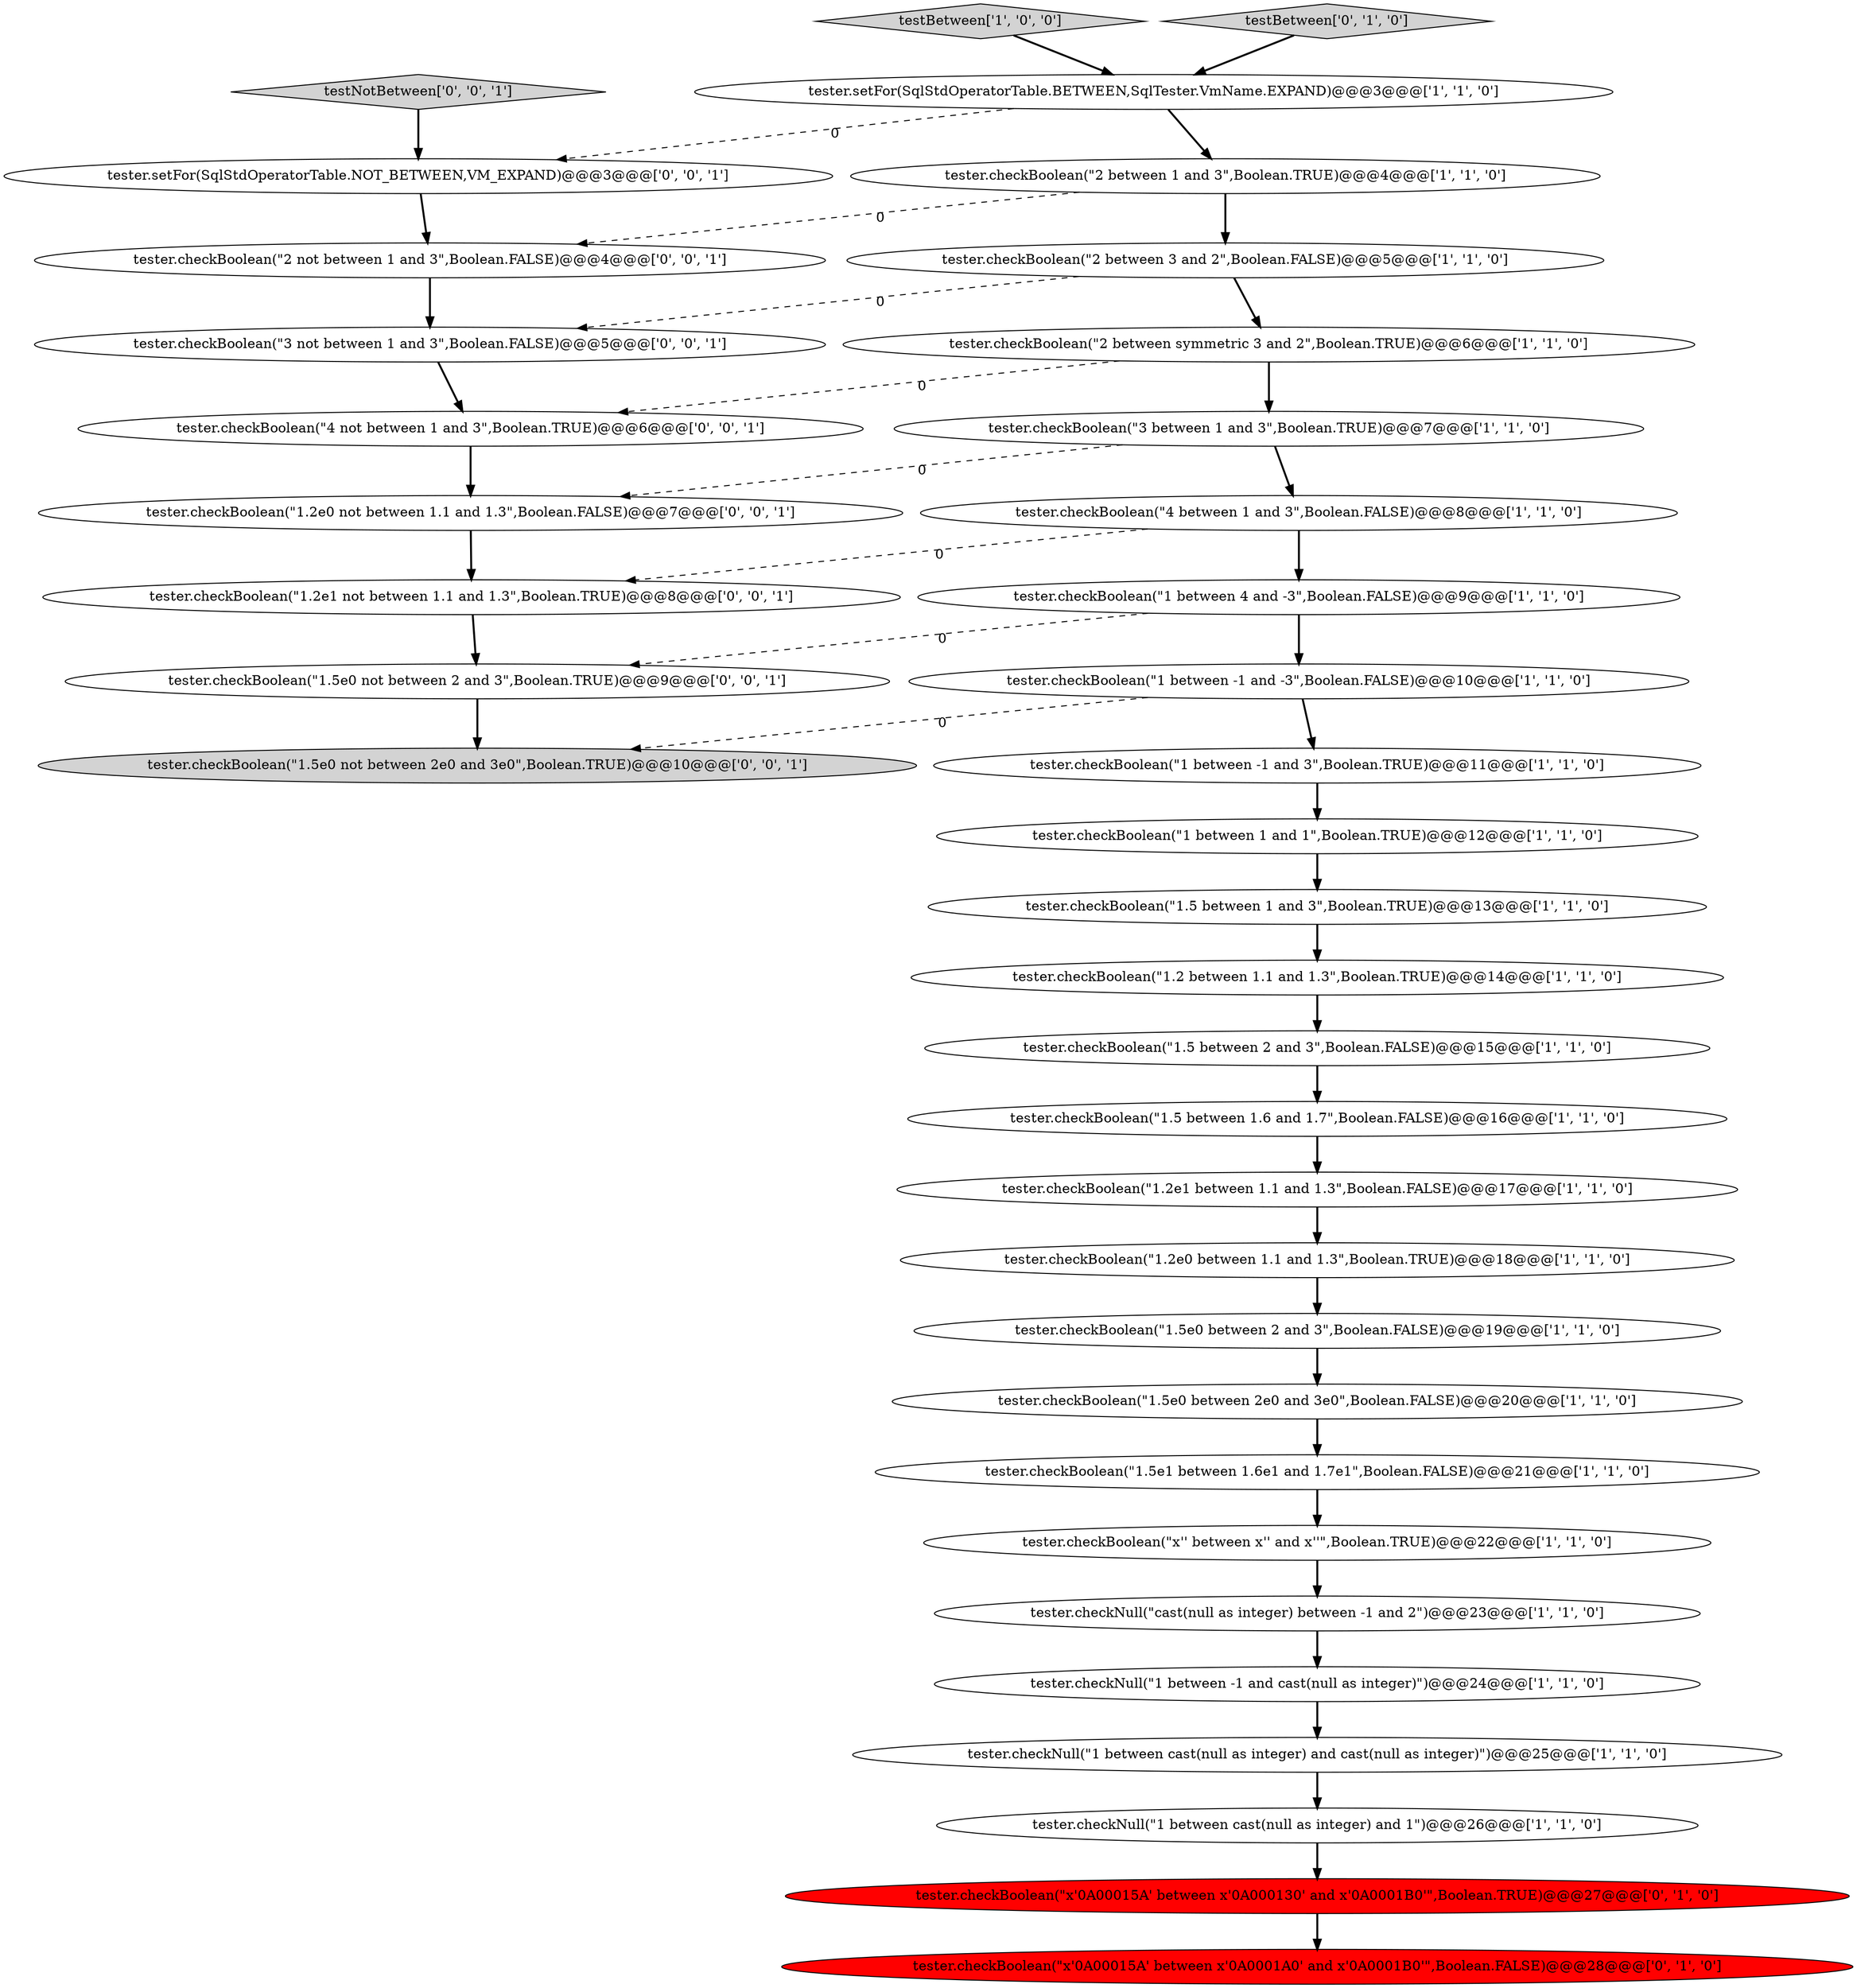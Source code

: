 digraph {
13 [style = filled, label = "tester.checkBoolean(\"1.2 between 1.1 and 1.3\",Boolean.TRUE)@@@14@@@['1', '1', '0']", fillcolor = white, shape = ellipse image = "AAA0AAABBB1BBB"];
30 [style = filled, label = "tester.setFor(SqlStdOperatorTable.NOT_BETWEEN,VM_EXPAND)@@@3@@@['0', '0', '1']", fillcolor = white, shape = ellipse image = "AAA0AAABBB3BBB"];
22 [style = filled, label = "tester.checkBoolean(\"1.5e0 between 2e0 and 3e0\",Boolean.FALSE)@@@20@@@['1', '1', '0']", fillcolor = white, shape = ellipse image = "AAA0AAABBB1BBB"];
33 [style = filled, label = "tester.checkBoolean(\"1.2e1 not between 1.1 and 1.3\",Boolean.TRUE)@@@8@@@['0', '0', '1']", fillcolor = white, shape = ellipse image = "AAA0AAABBB3BBB"];
12 [style = filled, label = "tester.checkNull(\"1 between -1 and cast(null as integer)\")@@@24@@@['1', '1', '0']", fillcolor = white, shape = ellipse image = "AAA0AAABBB1BBB"];
5 [style = filled, label = "tester.checkBoolean(\"1.5 between 2 and 3\",Boolean.FALSE)@@@15@@@['1', '1', '0']", fillcolor = white, shape = ellipse image = "AAA0AAABBB1BBB"];
24 [style = filled, label = "tester.checkBoolean(\"1.2e0 between 1.1 and 1.3\",Boolean.TRUE)@@@18@@@['1', '1', '0']", fillcolor = white, shape = ellipse image = "AAA0AAABBB1BBB"];
6 [style = filled, label = "tester.checkBoolean(\"1.5 between 1.6 and 1.7\",Boolean.FALSE)@@@16@@@['1', '1', '0']", fillcolor = white, shape = ellipse image = "AAA0AAABBB1BBB"];
26 [style = filled, label = "tester.checkBoolean(\"x'0A00015A' between x'0A0001A0' and x'0A0001B0'\",Boolean.FALSE)@@@28@@@['0', '1', '0']", fillcolor = red, shape = ellipse image = "AAA1AAABBB2BBB"];
32 [style = filled, label = "tester.checkBoolean(\"3 not between 1 and 3\",Boolean.FALSE)@@@5@@@['0', '0', '1']", fillcolor = white, shape = ellipse image = "AAA0AAABBB3BBB"];
35 [style = filled, label = "tester.checkBoolean(\"1.5e0 not between 2e0 and 3e0\",Boolean.TRUE)@@@10@@@['0', '0', '1']", fillcolor = lightgray, shape = ellipse image = "AAA0AAABBB3BBB"];
9 [style = filled, label = "tester.checkBoolean(\"2 between symmetric 3 and 2\",Boolean.TRUE)@@@6@@@['1', '1', '0']", fillcolor = white, shape = ellipse image = "AAA0AAABBB1BBB"];
0 [style = filled, label = "tester.checkBoolean(\"1.5e1 between 1.6e1 and 1.7e1\",Boolean.FALSE)@@@21@@@['1', '1', '0']", fillcolor = white, shape = ellipse image = "AAA0AAABBB1BBB"];
23 [style = filled, label = "tester.checkBoolean(\"1 between -1 and -3\",Boolean.FALSE)@@@10@@@['1', '1', '0']", fillcolor = white, shape = ellipse image = "AAA0AAABBB1BBB"];
29 [style = filled, label = "testNotBetween['0', '0', '1']", fillcolor = lightgray, shape = diamond image = "AAA0AAABBB3BBB"];
14 [style = filled, label = "tester.checkNull(\"1 between cast(null as integer) and cast(null as integer)\")@@@25@@@['1', '1', '0']", fillcolor = white, shape = ellipse image = "AAA0AAABBB1BBB"];
16 [style = filled, label = "tester.checkNull(\"1 between cast(null as integer) and 1\")@@@26@@@['1', '1', '0']", fillcolor = white, shape = ellipse image = "AAA0AAABBB1BBB"];
21 [style = filled, label = "tester.checkBoolean(\"1.2e1 between 1.1 and 1.3\",Boolean.FALSE)@@@17@@@['1', '1', '0']", fillcolor = white, shape = ellipse image = "AAA0AAABBB1BBB"];
28 [style = filled, label = "tester.checkBoolean(\"1.5e0 not between 2 and 3\",Boolean.TRUE)@@@9@@@['0', '0', '1']", fillcolor = white, shape = ellipse image = "AAA0AAABBB3BBB"];
19 [style = filled, label = "tester.checkBoolean(\"1 between -1 and 3\",Boolean.TRUE)@@@11@@@['1', '1', '0']", fillcolor = white, shape = ellipse image = "AAA0AAABBB1BBB"];
4 [style = filled, label = "testBetween['1', '0', '0']", fillcolor = lightgray, shape = diamond image = "AAA0AAABBB1BBB"];
20 [style = filled, label = "tester.checkBoolean(\"4 between 1 and 3\",Boolean.FALSE)@@@8@@@['1', '1', '0']", fillcolor = white, shape = ellipse image = "AAA0AAABBB1BBB"];
36 [style = filled, label = "tester.checkBoolean(\"2 not between 1 and 3\",Boolean.FALSE)@@@4@@@['0', '0', '1']", fillcolor = white, shape = ellipse image = "AAA0AAABBB3BBB"];
7 [style = filled, label = "tester.checkBoolean(\"1 between 4 and -3\",Boolean.FALSE)@@@9@@@['1', '1', '0']", fillcolor = white, shape = ellipse image = "AAA0AAABBB1BBB"];
10 [style = filled, label = "tester.setFor(SqlStdOperatorTable.BETWEEN,SqlTester.VmName.EXPAND)@@@3@@@['1', '1', '0']", fillcolor = white, shape = ellipse image = "AAA0AAABBB1BBB"];
3 [style = filled, label = "tester.checkBoolean(\"1 between 1 and 1\",Boolean.TRUE)@@@12@@@['1', '1', '0']", fillcolor = white, shape = ellipse image = "AAA0AAABBB1BBB"];
11 [style = filled, label = "tester.checkBoolean(\"1.5e0 between 2 and 3\",Boolean.FALSE)@@@19@@@['1', '1', '0']", fillcolor = white, shape = ellipse image = "AAA0AAABBB1BBB"];
8 [style = filled, label = "tester.checkBoolean(\"1.5 between 1 and 3\",Boolean.TRUE)@@@13@@@['1', '1', '0']", fillcolor = white, shape = ellipse image = "AAA0AAABBB1BBB"];
15 [style = filled, label = "tester.checkNull(\"cast(null as integer) between -1 and 2\")@@@23@@@['1', '1', '0']", fillcolor = white, shape = ellipse image = "AAA0AAABBB1BBB"];
27 [style = filled, label = "testBetween['0', '1', '0']", fillcolor = lightgray, shape = diamond image = "AAA0AAABBB2BBB"];
17 [style = filled, label = "tester.checkBoolean(\"2 between 1 and 3\",Boolean.TRUE)@@@4@@@['1', '1', '0']", fillcolor = white, shape = ellipse image = "AAA0AAABBB1BBB"];
18 [style = filled, label = "tester.checkBoolean(\"3 between 1 and 3\",Boolean.TRUE)@@@7@@@['1', '1', '0']", fillcolor = white, shape = ellipse image = "AAA0AAABBB1BBB"];
1 [style = filled, label = "tester.checkBoolean(\"x'' between x'' and x''\",Boolean.TRUE)@@@22@@@['1', '1', '0']", fillcolor = white, shape = ellipse image = "AAA0AAABBB1BBB"];
34 [style = filled, label = "tester.checkBoolean(\"1.2e0 not between 1.1 and 1.3\",Boolean.FALSE)@@@7@@@['0', '0', '1']", fillcolor = white, shape = ellipse image = "AAA0AAABBB3BBB"];
31 [style = filled, label = "tester.checkBoolean(\"4 not between 1 and 3\",Boolean.TRUE)@@@6@@@['0', '0', '1']", fillcolor = white, shape = ellipse image = "AAA0AAABBB3BBB"];
25 [style = filled, label = "tester.checkBoolean(\"x'0A00015A' between x'0A000130' and x'0A0001B0'\",Boolean.TRUE)@@@27@@@['0', '1', '0']", fillcolor = red, shape = ellipse image = "AAA1AAABBB2BBB"];
2 [style = filled, label = "tester.checkBoolean(\"2 between 3 and 2\",Boolean.FALSE)@@@5@@@['1', '1', '0']", fillcolor = white, shape = ellipse image = "AAA0AAABBB1BBB"];
14->16 [style = bold, label=""];
4->10 [style = bold, label=""];
29->30 [style = bold, label=""];
6->21 [style = bold, label=""];
1->15 [style = bold, label=""];
33->28 [style = bold, label=""];
2->32 [style = dashed, label="0"];
34->33 [style = bold, label=""];
23->35 [style = dashed, label="0"];
36->32 [style = bold, label=""];
16->25 [style = bold, label=""];
10->17 [style = bold, label=""];
21->24 [style = bold, label=""];
30->36 [style = bold, label=""];
2->9 [style = bold, label=""];
31->34 [style = bold, label=""];
18->34 [style = dashed, label="0"];
18->20 [style = bold, label=""];
28->35 [style = bold, label=""];
10->30 [style = dashed, label="0"];
9->18 [style = bold, label=""];
22->0 [style = bold, label=""];
5->6 [style = bold, label=""];
17->2 [style = bold, label=""];
9->31 [style = dashed, label="0"];
7->28 [style = dashed, label="0"];
24->11 [style = bold, label=""];
0->1 [style = bold, label=""];
3->8 [style = bold, label=""];
23->19 [style = bold, label=""];
7->23 [style = bold, label=""];
27->10 [style = bold, label=""];
25->26 [style = bold, label=""];
12->14 [style = bold, label=""];
11->22 [style = bold, label=""];
13->5 [style = bold, label=""];
15->12 [style = bold, label=""];
20->33 [style = dashed, label="0"];
20->7 [style = bold, label=""];
17->36 [style = dashed, label="0"];
19->3 [style = bold, label=""];
32->31 [style = bold, label=""];
8->13 [style = bold, label=""];
}
